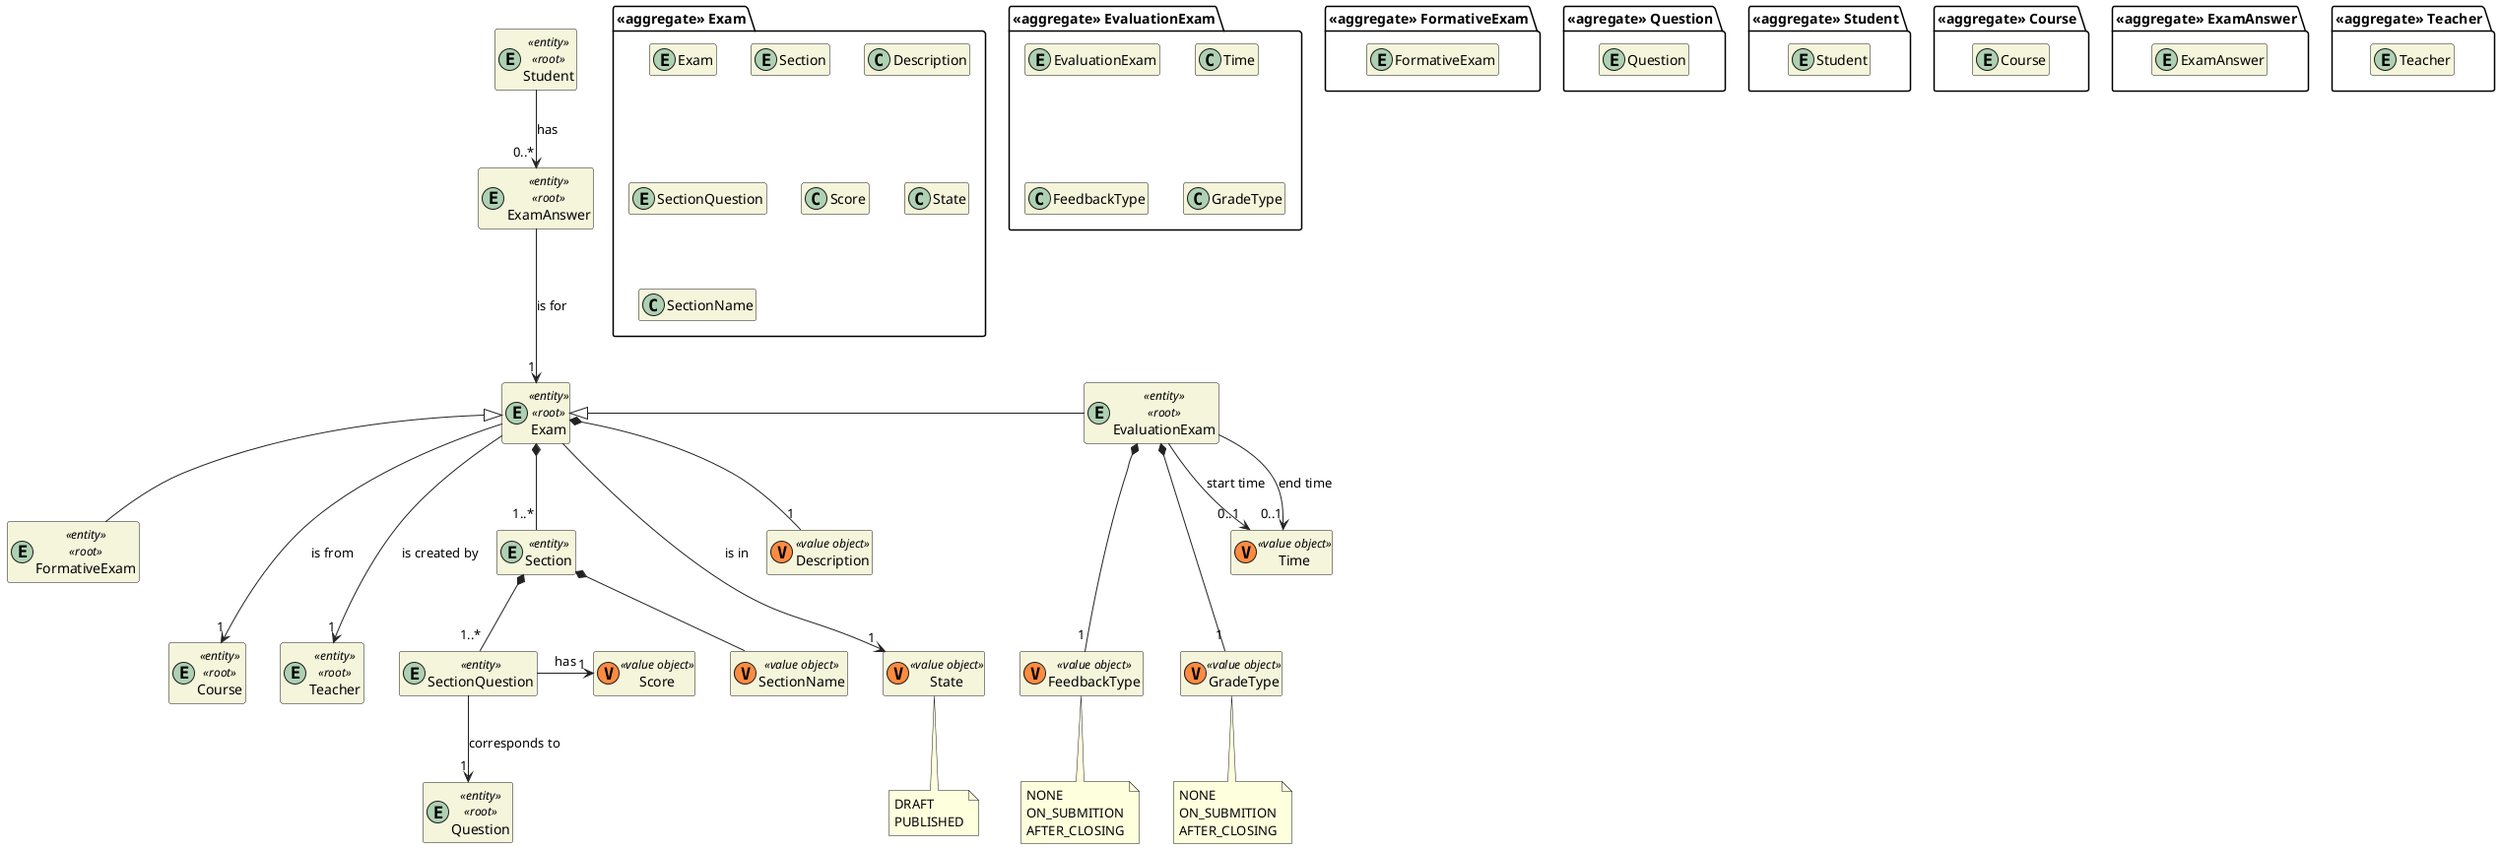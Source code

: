 @startuml US2003_DM

skinparam classAttributeIconSize 0
hide empty attributes
hide empty methods
skinparam classBackgroundColor beige
skinparam ArrowColor #222222


package "<<aggregate>> Exam" {
  entity Exam
  entity Section
  class Description
  entity SectionQuestion
  class Score
  class State
  class SectionName
}


package "<<aggregate>> FormativeExam" {
  entity FormativeExam
}

entity FormativeExam <<entity>> <<root>> {
}

package "<<aggregate>> EvaluationExam" {
  entity EvaluationExam

  class Time
  class FeedbackType
  class GradeType
}

entity EvaluationExam <<entity>> <<root>> {
}

package "<<agregate>> Question" {
  entity Question
}

package "<<aggregate>> Student" {
  entity Student
}

entity SectionQuestion <<entity>> {
}

entity Student <<entity>> <<root>> {
}

package "<<aggregate>> Course" {
  entity Course
}

entity Course <<entity>> <<root>> {
}

package "<<aggregate>> ExamAnswer" {
  entity ExamAnswer
}

entity ExamAnswer <<entity>> <<root>> {
}

package "<<aggregate>> Teacher" {
  entity Teacher
}

entity Teacher <<entity>> <<root>> {
}

entity Exam <<entity>> <<root>> {
}

entity Section <<entity>> {}

class SectionName <<(V,#FF8B40) value object>> {}
class State <<(V,#FF8B40) value object>> {}

class FeedbackType <<(V,#FF8B40) value object>> {}
class GradeType <<(V,#FF8B40) value object>> {}
class Description <<(V,#FF8B40) value object>> {}
class Time <<(V,#FF8B40) value object>> {}
class Score <<(V,#FF8B40) value object>> {}

entity Question <<entity>> <<root>> {}

Exam <|- EvaluationExam
Exam <|-- FormativeExam

EvaluationExam --> "0..1" Time : start time
EvaluationExam --> "0..1" Time : end time

Exam ---> "1" State : is in

note bottom of State
  DRAFT
  PUBLISHED
end note

Exam *-- "1..*" Section
Exam ---> "1" Course : is from
Exam ---> "1" Teacher : is created by

EvaluationExam *--- "1" FeedbackType
EvaluationExam *--- "1" GradeType
Exam *-- "1" Description

note bottom of FeedbackType
  NONE
  ON_SUBMITION
  AFTER_CLOSING
end note

note bottom of GradeType
  NONE
  ON_SUBMITION
  AFTER_CLOSING
end note

Section *-- "1..*" SectionQuestion
SectionQuestion --> "1" Question : corresponds to
SectionQuestion -> "1" Score : has

Section *-- SectionName

Student --> "0..*" ExamAnswer : has

ExamAnswer ---> "1" Exam : is for

@enduml
